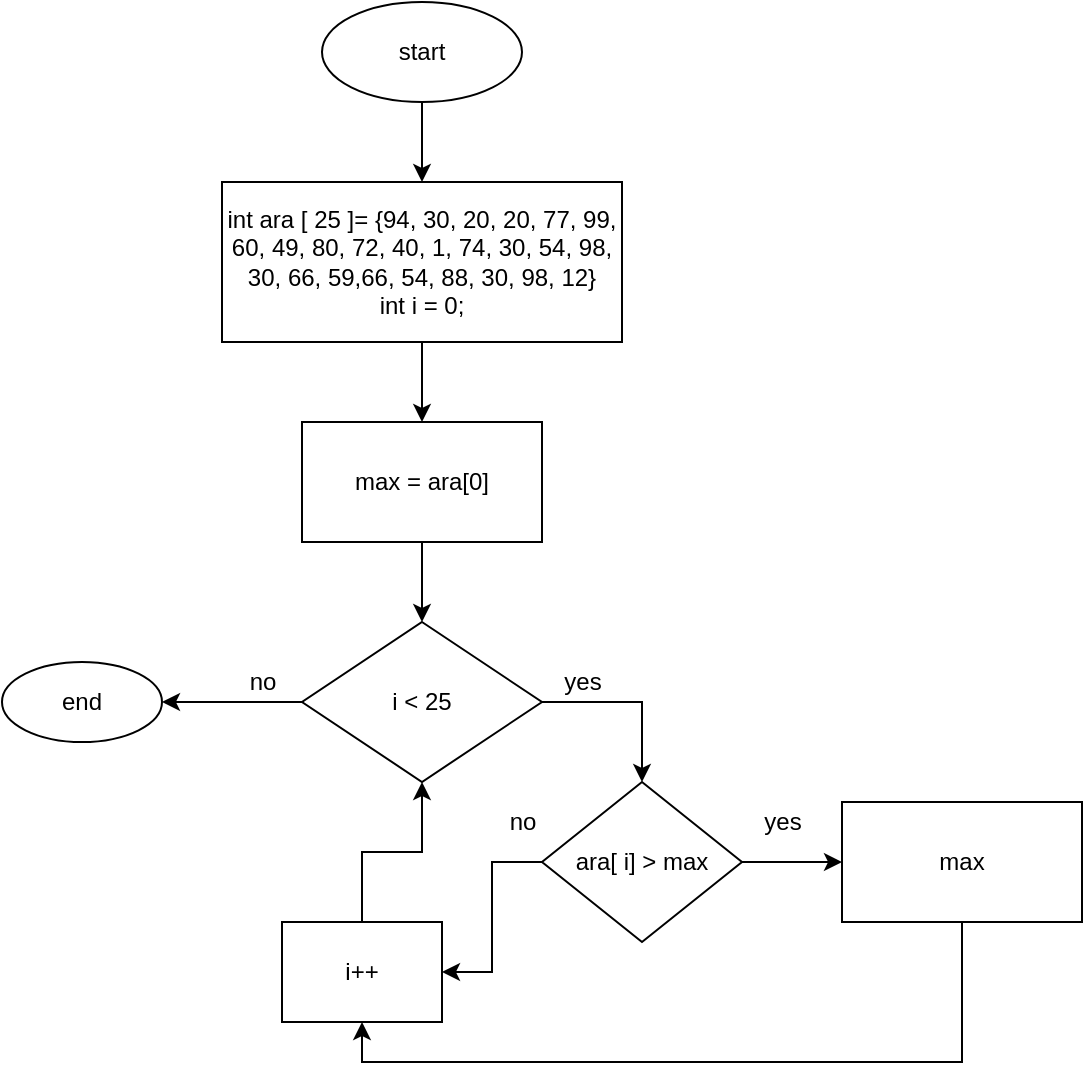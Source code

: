 <mxfile version="20.8.16" type="github">
  <diagram id="C5RBs43oDa-KdzZeNtuy" name="Page-1">
    <mxGraphModel dx="958" dy="534" grid="1" gridSize="10" guides="1" tooltips="1" connect="1" arrows="1" fold="1" page="1" pageScale="1" pageWidth="827" pageHeight="1169" math="0" shadow="0">
      <root>
        <mxCell id="WIyWlLk6GJQsqaUBKTNV-0" />
        <mxCell id="WIyWlLk6GJQsqaUBKTNV-1" parent="WIyWlLk6GJQsqaUBKTNV-0" />
        <mxCell id="4k8cigVpF-RVa-kA_0dl-2" value="" style="edgeStyle=orthogonalEdgeStyle;rounded=0;sketch=0;orthogonalLoop=1;jettySize=auto;html=1;" edge="1" parent="WIyWlLk6GJQsqaUBKTNV-1" source="4k8cigVpF-RVa-kA_0dl-0" target="4k8cigVpF-RVa-kA_0dl-1">
          <mxGeometry relative="1" as="geometry" />
        </mxCell>
        <mxCell id="4k8cigVpF-RVa-kA_0dl-0" value="start" style="ellipse;whiteSpace=wrap;html=1;rounded=0;shadow=0;glass=0;sketch=0;" vertex="1" parent="WIyWlLk6GJQsqaUBKTNV-1">
          <mxGeometry x="330" width="100" height="50" as="geometry" />
        </mxCell>
        <mxCell id="4k8cigVpF-RVa-kA_0dl-4" value="" style="edgeStyle=orthogonalEdgeStyle;rounded=0;sketch=0;orthogonalLoop=1;jettySize=auto;html=1;" edge="1" parent="WIyWlLk6GJQsqaUBKTNV-1" source="4k8cigVpF-RVa-kA_0dl-1" target="4k8cigVpF-RVa-kA_0dl-3">
          <mxGeometry relative="1" as="geometry" />
        </mxCell>
        <mxCell id="4k8cigVpF-RVa-kA_0dl-1" value="int ara [ 25 ]= {94, 30, 20, 20, 77, 99, 60, 49, 80, 72, 40, 1, 74, 30, 54, 98, 30, 66, 59,66, 54, 88, 30, 98, 12}&lt;br&gt;int i = 0;" style="whiteSpace=wrap;html=1;rounded=0;shadow=0;glass=0;sketch=0;" vertex="1" parent="WIyWlLk6GJQsqaUBKTNV-1">
          <mxGeometry x="280" y="90" width="200" height="80" as="geometry" />
        </mxCell>
        <mxCell id="4k8cigVpF-RVa-kA_0dl-6" value="" style="edgeStyle=orthogonalEdgeStyle;rounded=0;sketch=0;orthogonalLoop=1;jettySize=auto;html=1;" edge="1" parent="WIyWlLk6GJQsqaUBKTNV-1" source="4k8cigVpF-RVa-kA_0dl-3" target="4k8cigVpF-RVa-kA_0dl-5">
          <mxGeometry relative="1" as="geometry" />
        </mxCell>
        <mxCell id="4k8cigVpF-RVa-kA_0dl-3" value="max = ara[0]" style="whiteSpace=wrap;html=1;rounded=0;shadow=0;glass=0;sketch=0;" vertex="1" parent="WIyWlLk6GJQsqaUBKTNV-1">
          <mxGeometry x="320" y="210" width="120" height="60" as="geometry" />
        </mxCell>
        <mxCell id="4k8cigVpF-RVa-kA_0dl-8" value="" style="edgeStyle=orthogonalEdgeStyle;rounded=0;sketch=0;orthogonalLoop=1;jettySize=auto;html=1;" edge="1" parent="WIyWlLk6GJQsqaUBKTNV-1" source="4k8cigVpF-RVa-kA_0dl-5" target="4k8cigVpF-RVa-kA_0dl-7">
          <mxGeometry relative="1" as="geometry" />
        </mxCell>
        <mxCell id="4k8cigVpF-RVa-kA_0dl-13" style="edgeStyle=orthogonalEdgeStyle;rounded=0;sketch=0;orthogonalLoop=1;jettySize=auto;html=1;entryX=0.5;entryY=0;entryDx=0;entryDy=0;exitX=1;exitY=0.5;exitDx=0;exitDy=0;" edge="1" parent="WIyWlLk6GJQsqaUBKTNV-1" source="4k8cigVpF-RVa-kA_0dl-5" target="4k8cigVpF-RVa-kA_0dl-12">
          <mxGeometry relative="1" as="geometry">
            <Array as="points">
              <mxPoint x="490" y="350" />
            </Array>
          </mxGeometry>
        </mxCell>
        <mxCell id="4k8cigVpF-RVa-kA_0dl-5" value="i &amp;lt; 25" style="rhombus;whiteSpace=wrap;html=1;rounded=0;shadow=0;glass=0;sketch=0;" vertex="1" parent="WIyWlLk6GJQsqaUBKTNV-1">
          <mxGeometry x="320" y="310" width="120" height="80" as="geometry" />
        </mxCell>
        <mxCell id="4k8cigVpF-RVa-kA_0dl-7" value="end" style="ellipse;whiteSpace=wrap;html=1;rounded=0;shadow=0;glass=0;sketch=0;" vertex="1" parent="WIyWlLk6GJQsqaUBKTNV-1">
          <mxGeometry x="170" y="330" width="80" height="40" as="geometry" />
        </mxCell>
        <mxCell id="4k8cigVpF-RVa-kA_0dl-9" value="no" style="text;html=1;align=center;verticalAlign=middle;resizable=0;points=[];autosize=1;strokeColor=none;fillColor=none;" vertex="1" parent="WIyWlLk6GJQsqaUBKTNV-1">
          <mxGeometry x="280" y="325" width="40" height="30" as="geometry" />
        </mxCell>
        <mxCell id="4k8cigVpF-RVa-kA_0dl-15" value="" style="edgeStyle=orthogonalEdgeStyle;rounded=0;sketch=0;orthogonalLoop=1;jettySize=auto;html=1;" edge="1" parent="WIyWlLk6GJQsqaUBKTNV-1" source="4k8cigVpF-RVa-kA_0dl-12" target="4k8cigVpF-RVa-kA_0dl-14">
          <mxGeometry relative="1" as="geometry" />
        </mxCell>
        <mxCell id="4k8cigVpF-RVa-kA_0dl-21" value="" style="edgeStyle=orthogonalEdgeStyle;rounded=0;sketch=0;orthogonalLoop=1;jettySize=auto;html=1;" edge="1" parent="WIyWlLk6GJQsqaUBKTNV-1" source="4k8cigVpF-RVa-kA_0dl-12" target="4k8cigVpF-RVa-kA_0dl-20">
          <mxGeometry relative="1" as="geometry" />
        </mxCell>
        <mxCell id="4k8cigVpF-RVa-kA_0dl-12" value="ara[ i] &amp;gt; max" style="rhombus;whiteSpace=wrap;html=1;rounded=0;shadow=0;glass=0;sketch=0;" vertex="1" parent="WIyWlLk6GJQsqaUBKTNV-1">
          <mxGeometry x="440" y="390" width="100" height="80" as="geometry" />
        </mxCell>
        <mxCell id="4k8cigVpF-RVa-kA_0dl-23" style="edgeStyle=orthogonalEdgeStyle;rounded=0;sketch=0;orthogonalLoop=1;jettySize=auto;html=1;exitX=0.5;exitY=1;exitDx=0;exitDy=0;entryX=0.5;entryY=1;entryDx=0;entryDy=0;" edge="1" parent="WIyWlLk6GJQsqaUBKTNV-1" source="4k8cigVpF-RVa-kA_0dl-14" target="4k8cigVpF-RVa-kA_0dl-20">
          <mxGeometry relative="1" as="geometry" />
        </mxCell>
        <mxCell id="4k8cigVpF-RVa-kA_0dl-14" value="max" style="whiteSpace=wrap;html=1;rounded=0;shadow=0;glass=0;sketch=0;" vertex="1" parent="WIyWlLk6GJQsqaUBKTNV-1">
          <mxGeometry x="590" y="400" width="120" height="60" as="geometry" />
        </mxCell>
        <mxCell id="4k8cigVpF-RVa-kA_0dl-16" value="yes" style="text;html=1;align=center;verticalAlign=middle;resizable=0;points=[];autosize=1;strokeColor=none;fillColor=none;" vertex="1" parent="WIyWlLk6GJQsqaUBKTNV-1">
          <mxGeometry x="440" y="325" width="40" height="30" as="geometry" />
        </mxCell>
        <mxCell id="4k8cigVpF-RVa-kA_0dl-19" value="yes" style="text;html=1;align=center;verticalAlign=middle;resizable=0;points=[];autosize=1;strokeColor=none;fillColor=none;" vertex="1" parent="WIyWlLk6GJQsqaUBKTNV-1">
          <mxGeometry x="540" y="395" width="40" height="30" as="geometry" />
        </mxCell>
        <mxCell id="4k8cigVpF-RVa-kA_0dl-22" value="" style="edgeStyle=orthogonalEdgeStyle;rounded=0;sketch=0;orthogonalLoop=1;jettySize=auto;html=1;" edge="1" parent="WIyWlLk6GJQsqaUBKTNV-1" source="4k8cigVpF-RVa-kA_0dl-20" target="4k8cigVpF-RVa-kA_0dl-5">
          <mxGeometry relative="1" as="geometry" />
        </mxCell>
        <mxCell id="4k8cigVpF-RVa-kA_0dl-20" value="i++" style="whiteSpace=wrap;html=1;rounded=0;shadow=0;glass=0;sketch=0;" vertex="1" parent="WIyWlLk6GJQsqaUBKTNV-1">
          <mxGeometry x="310" y="460" width="80" height="50" as="geometry" />
        </mxCell>
        <mxCell id="4k8cigVpF-RVa-kA_0dl-24" value="no" style="text;html=1;align=center;verticalAlign=middle;resizable=0;points=[];autosize=1;strokeColor=none;fillColor=none;" vertex="1" parent="WIyWlLk6GJQsqaUBKTNV-1">
          <mxGeometry x="410" y="395" width="40" height="30" as="geometry" />
        </mxCell>
      </root>
    </mxGraphModel>
  </diagram>
</mxfile>
